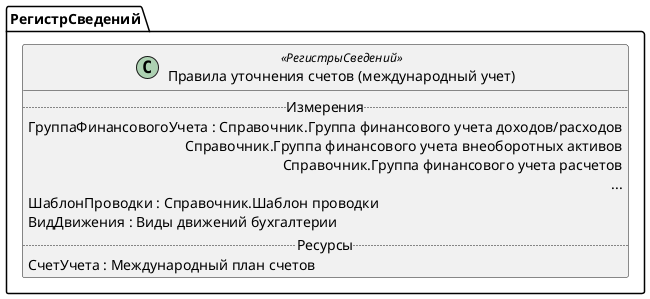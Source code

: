 ﻿@startuml ПравилаУточненияСчетовВМеждународномУчете
'!include templates.wsd
'..\include templates.wsd
class РегистрСведений.ПравилаУточненияСчетовВМеждународномУчете as "Правила уточнения счетов (международный учет)" <<РегистрыСведений>>
{
..Измерения..
ГруппаФинансовогоУчета : Справочник.Группа финансового учета доходов/расходов\rСправочник.Группа финансового учета внеоборотных активов\rСправочник.Группа финансового учета расчетов\r...
ШаблонПроводки : Справочник.Шаблон проводки
ВидДвижения : Виды движений бухгалтерии
..Ресурсы..
СчетУчета : Международный план счетов
}
@enduml
